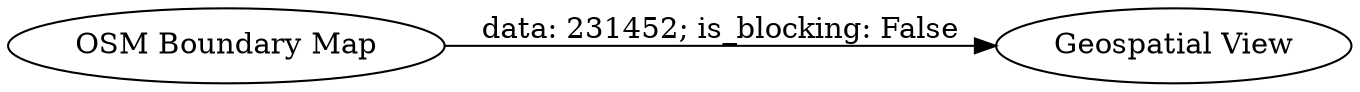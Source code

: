 digraph {
	"4256525877864318453_239" [label="OSM Boundary Map"]
	"4256525877864318453_240" [label="Geospatial View"]
	"4256525877864318453_239" -> "4256525877864318453_240" [label="data: 231452; is_blocking: False"]
	rankdir=LR
}
